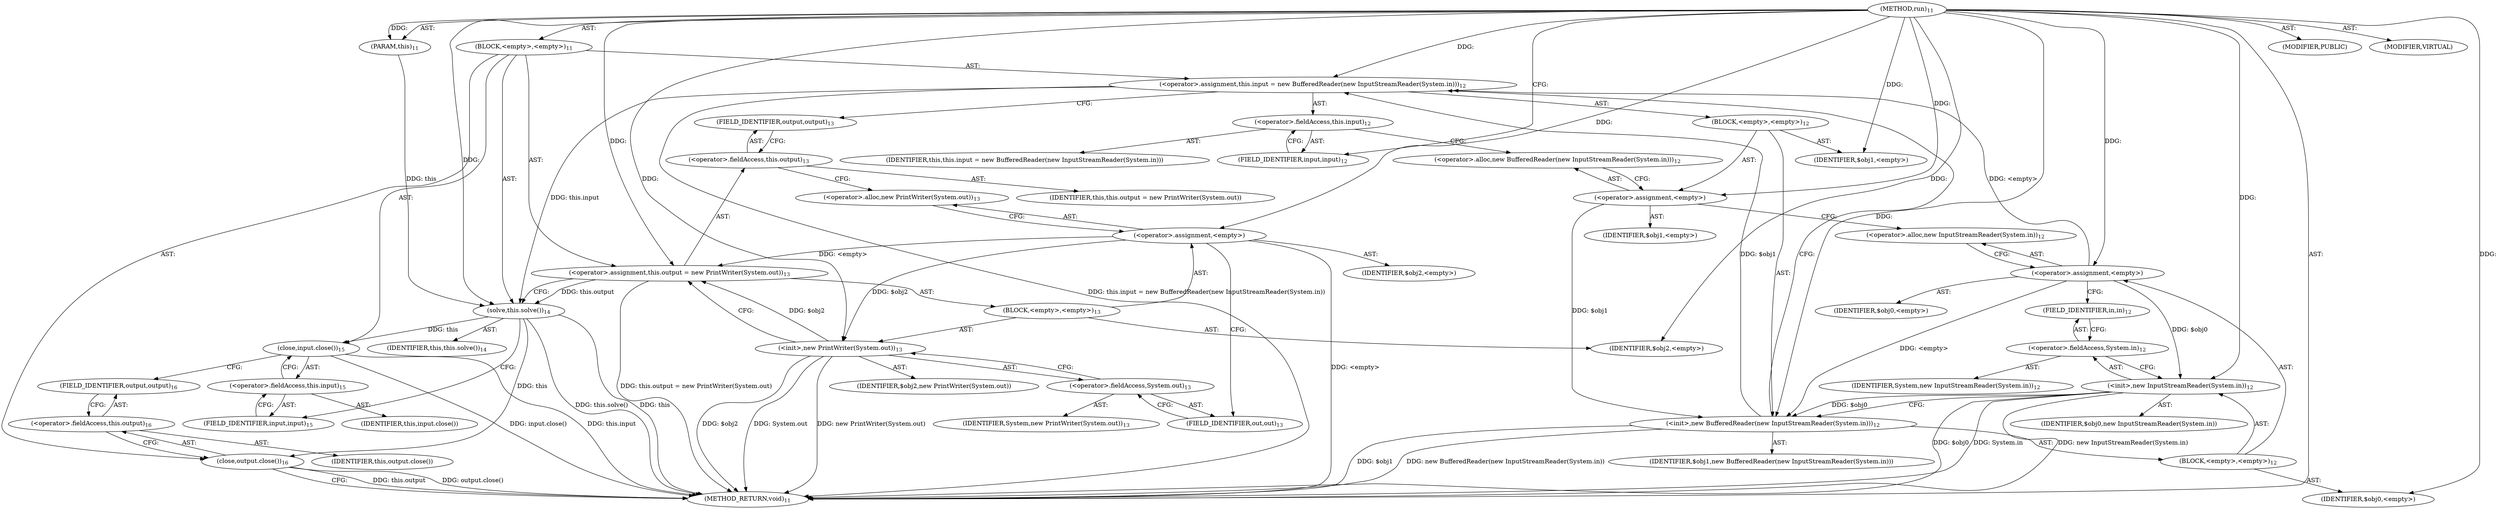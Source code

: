digraph "run" {  
"45" [label = <(METHOD,run)<SUB>11</SUB>> ]
"6" [label = <(PARAM,this)<SUB>11</SUB>> ]
"46" [label = <(BLOCK,&lt;empty&gt;,&lt;empty&gt;)<SUB>11</SUB>> ]
"47" [label = <(&lt;operator&gt;.assignment,this.input = new BufferedReader(new InputStreamReader(System.in)))<SUB>12</SUB>> ]
"48" [label = <(&lt;operator&gt;.fieldAccess,this.input)<SUB>12</SUB>> ]
"49" [label = <(IDENTIFIER,this,this.input = new BufferedReader(new InputStreamReader(System.in)))> ]
"50" [label = <(FIELD_IDENTIFIER,input,input)<SUB>12</SUB>> ]
"51" [label = <(BLOCK,&lt;empty&gt;,&lt;empty&gt;)<SUB>12</SUB>> ]
"52" [label = <(&lt;operator&gt;.assignment,&lt;empty&gt;)> ]
"53" [label = <(IDENTIFIER,$obj1,&lt;empty&gt;)> ]
"54" [label = <(&lt;operator&gt;.alloc,new BufferedReader(new InputStreamReader(System.in)))<SUB>12</SUB>> ]
"55" [label = <(&lt;init&gt;,new BufferedReader(new InputStreamReader(System.in)))<SUB>12</SUB>> ]
"56" [label = <(IDENTIFIER,$obj1,new BufferedReader(new InputStreamReader(System.in)))> ]
"57" [label = <(BLOCK,&lt;empty&gt;,&lt;empty&gt;)<SUB>12</SUB>> ]
"58" [label = <(&lt;operator&gt;.assignment,&lt;empty&gt;)> ]
"59" [label = <(IDENTIFIER,$obj0,&lt;empty&gt;)> ]
"60" [label = <(&lt;operator&gt;.alloc,new InputStreamReader(System.in))<SUB>12</SUB>> ]
"61" [label = <(&lt;init&gt;,new InputStreamReader(System.in))<SUB>12</SUB>> ]
"62" [label = <(IDENTIFIER,$obj0,new InputStreamReader(System.in))> ]
"63" [label = <(&lt;operator&gt;.fieldAccess,System.in)<SUB>12</SUB>> ]
"64" [label = <(IDENTIFIER,System,new InputStreamReader(System.in))<SUB>12</SUB>> ]
"65" [label = <(FIELD_IDENTIFIER,in,in)<SUB>12</SUB>> ]
"66" [label = <(IDENTIFIER,$obj0,&lt;empty&gt;)> ]
"67" [label = <(IDENTIFIER,$obj1,&lt;empty&gt;)> ]
"68" [label = <(&lt;operator&gt;.assignment,this.output = new PrintWriter(System.out))<SUB>13</SUB>> ]
"69" [label = <(&lt;operator&gt;.fieldAccess,this.output)<SUB>13</SUB>> ]
"70" [label = <(IDENTIFIER,this,this.output = new PrintWriter(System.out))> ]
"71" [label = <(FIELD_IDENTIFIER,output,output)<SUB>13</SUB>> ]
"72" [label = <(BLOCK,&lt;empty&gt;,&lt;empty&gt;)<SUB>13</SUB>> ]
"73" [label = <(&lt;operator&gt;.assignment,&lt;empty&gt;)> ]
"74" [label = <(IDENTIFIER,$obj2,&lt;empty&gt;)> ]
"75" [label = <(&lt;operator&gt;.alloc,new PrintWriter(System.out))<SUB>13</SUB>> ]
"76" [label = <(&lt;init&gt;,new PrintWriter(System.out))<SUB>13</SUB>> ]
"77" [label = <(IDENTIFIER,$obj2,new PrintWriter(System.out))> ]
"78" [label = <(&lt;operator&gt;.fieldAccess,System.out)<SUB>13</SUB>> ]
"79" [label = <(IDENTIFIER,System,new PrintWriter(System.out))<SUB>13</SUB>> ]
"80" [label = <(FIELD_IDENTIFIER,out,out)<SUB>13</SUB>> ]
"81" [label = <(IDENTIFIER,$obj2,&lt;empty&gt;)> ]
"82" [label = <(solve,this.solve())<SUB>14</SUB>> ]
"5" [label = <(IDENTIFIER,this,this.solve())<SUB>14</SUB>> ]
"83" [label = <(close,input.close())<SUB>15</SUB>> ]
"84" [label = <(&lt;operator&gt;.fieldAccess,this.input)<SUB>15</SUB>> ]
"85" [label = <(IDENTIFIER,this,input.close())> ]
"86" [label = <(FIELD_IDENTIFIER,input,input)<SUB>15</SUB>> ]
"87" [label = <(close,output.close())<SUB>16</SUB>> ]
"88" [label = <(&lt;operator&gt;.fieldAccess,this.output)<SUB>16</SUB>> ]
"89" [label = <(IDENTIFIER,this,output.close())> ]
"90" [label = <(FIELD_IDENTIFIER,output,output)<SUB>16</SUB>> ]
"91" [label = <(MODIFIER,PUBLIC)> ]
"92" [label = <(MODIFIER,VIRTUAL)> ]
"93" [label = <(METHOD_RETURN,void)<SUB>11</SUB>> ]
  "45" -> "6"  [ label = "AST: "] 
  "45" -> "46"  [ label = "AST: "] 
  "45" -> "91"  [ label = "AST: "] 
  "45" -> "92"  [ label = "AST: "] 
  "45" -> "93"  [ label = "AST: "] 
  "46" -> "47"  [ label = "AST: "] 
  "46" -> "68"  [ label = "AST: "] 
  "46" -> "82"  [ label = "AST: "] 
  "46" -> "83"  [ label = "AST: "] 
  "46" -> "87"  [ label = "AST: "] 
  "47" -> "48"  [ label = "AST: "] 
  "47" -> "51"  [ label = "AST: "] 
  "48" -> "49"  [ label = "AST: "] 
  "48" -> "50"  [ label = "AST: "] 
  "51" -> "52"  [ label = "AST: "] 
  "51" -> "55"  [ label = "AST: "] 
  "51" -> "67"  [ label = "AST: "] 
  "52" -> "53"  [ label = "AST: "] 
  "52" -> "54"  [ label = "AST: "] 
  "55" -> "56"  [ label = "AST: "] 
  "55" -> "57"  [ label = "AST: "] 
  "57" -> "58"  [ label = "AST: "] 
  "57" -> "61"  [ label = "AST: "] 
  "57" -> "66"  [ label = "AST: "] 
  "58" -> "59"  [ label = "AST: "] 
  "58" -> "60"  [ label = "AST: "] 
  "61" -> "62"  [ label = "AST: "] 
  "61" -> "63"  [ label = "AST: "] 
  "63" -> "64"  [ label = "AST: "] 
  "63" -> "65"  [ label = "AST: "] 
  "68" -> "69"  [ label = "AST: "] 
  "68" -> "72"  [ label = "AST: "] 
  "69" -> "70"  [ label = "AST: "] 
  "69" -> "71"  [ label = "AST: "] 
  "72" -> "73"  [ label = "AST: "] 
  "72" -> "76"  [ label = "AST: "] 
  "72" -> "81"  [ label = "AST: "] 
  "73" -> "74"  [ label = "AST: "] 
  "73" -> "75"  [ label = "AST: "] 
  "76" -> "77"  [ label = "AST: "] 
  "76" -> "78"  [ label = "AST: "] 
  "78" -> "79"  [ label = "AST: "] 
  "78" -> "80"  [ label = "AST: "] 
  "82" -> "5"  [ label = "AST: "] 
  "83" -> "84"  [ label = "AST: "] 
  "84" -> "85"  [ label = "AST: "] 
  "84" -> "86"  [ label = "AST: "] 
  "87" -> "88"  [ label = "AST: "] 
  "88" -> "89"  [ label = "AST: "] 
  "88" -> "90"  [ label = "AST: "] 
  "47" -> "71"  [ label = "CFG: "] 
  "68" -> "82"  [ label = "CFG: "] 
  "82" -> "86"  [ label = "CFG: "] 
  "83" -> "90"  [ label = "CFG: "] 
  "87" -> "93"  [ label = "CFG: "] 
  "48" -> "54"  [ label = "CFG: "] 
  "69" -> "75"  [ label = "CFG: "] 
  "84" -> "83"  [ label = "CFG: "] 
  "88" -> "87"  [ label = "CFG: "] 
  "50" -> "48"  [ label = "CFG: "] 
  "52" -> "60"  [ label = "CFG: "] 
  "55" -> "47"  [ label = "CFG: "] 
  "71" -> "69"  [ label = "CFG: "] 
  "73" -> "80"  [ label = "CFG: "] 
  "76" -> "68"  [ label = "CFG: "] 
  "86" -> "84"  [ label = "CFG: "] 
  "90" -> "88"  [ label = "CFG: "] 
  "54" -> "52"  [ label = "CFG: "] 
  "75" -> "73"  [ label = "CFG: "] 
  "78" -> "76"  [ label = "CFG: "] 
  "58" -> "65"  [ label = "CFG: "] 
  "61" -> "55"  [ label = "CFG: "] 
  "80" -> "78"  [ label = "CFG: "] 
  "60" -> "58"  [ label = "CFG: "] 
  "63" -> "61"  [ label = "CFG: "] 
  "65" -> "63"  [ label = "CFG: "] 
  "45" -> "50"  [ label = "CFG: "] 
  "55" -> "93"  [ label = "DDG: $obj1"] 
  "61" -> "93"  [ label = "DDG: $obj0"] 
  "61" -> "93"  [ label = "DDG: System.in"] 
  "61" -> "93"  [ label = "DDG: new InputStreamReader(System.in)"] 
  "55" -> "93"  [ label = "DDG: new BufferedReader(new InputStreamReader(System.in))"] 
  "47" -> "93"  [ label = "DDG: this.input = new BufferedReader(new InputStreamReader(System.in))"] 
  "73" -> "93"  [ label = "DDG: &lt;empty&gt;"] 
  "76" -> "93"  [ label = "DDG: $obj2"] 
  "76" -> "93"  [ label = "DDG: System.out"] 
  "76" -> "93"  [ label = "DDG: new PrintWriter(System.out)"] 
  "68" -> "93"  [ label = "DDG: this.output = new PrintWriter(System.out)"] 
  "82" -> "93"  [ label = "DDG: this"] 
  "82" -> "93"  [ label = "DDG: this.solve()"] 
  "83" -> "93"  [ label = "DDG: this.input"] 
  "83" -> "93"  [ label = "DDG: input.close()"] 
  "87" -> "93"  [ label = "DDG: this.output"] 
  "87" -> "93"  [ label = "DDG: output.close()"] 
  "45" -> "6"  [ label = "DDG: "] 
  "58" -> "47"  [ label = "DDG: &lt;empty&gt;"] 
  "55" -> "47"  [ label = "DDG: $obj1"] 
  "45" -> "47"  [ label = "DDG: "] 
  "73" -> "68"  [ label = "DDG: &lt;empty&gt;"] 
  "76" -> "68"  [ label = "DDG: $obj2"] 
  "45" -> "68"  [ label = "DDG: "] 
  "6" -> "82"  [ label = "DDG: this"] 
  "47" -> "82"  [ label = "DDG: this.input"] 
  "68" -> "82"  [ label = "DDG: this.output"] 
  "45" -> "82"  [ label = "DDG: "] 
  "82" -> "83"  [ label = "DDG: this"] 
  "82" -> "87"  [ label = "DDG: this"] 
  "45" -> "52"  [ label = "DDG: "] 
  "45" -> "67"  [ label = "DDG: "] 
  "45" -> "73"  [ label = "DDG: "] 
  "45" -> "81"  [ label = "DDG: "] 
  "52" -> "55"  [ label = "DDG: $obj1"] 
  "45" -> "55"  [ label = "DDG: "] 
  "58" -> "55"  [ label = "DDG: &lt;empty&gt;"] 
  "61" -> "55"  [ label = "DDG: $obj0"] 
  "73" -> "76"  [ label = "DDG: $obj2"] 
  "45" -> "76"  [ label = "DDG: "] 
  "45" -> "58"  [ label = "DDG: "] 
  "45" -> "66"  [ label = "DDG: "] 
  "58" -> "61"  [ label = "DDG: $obj0"] 
  "45" -> "61"  [ label = "DDG: "] 
}

